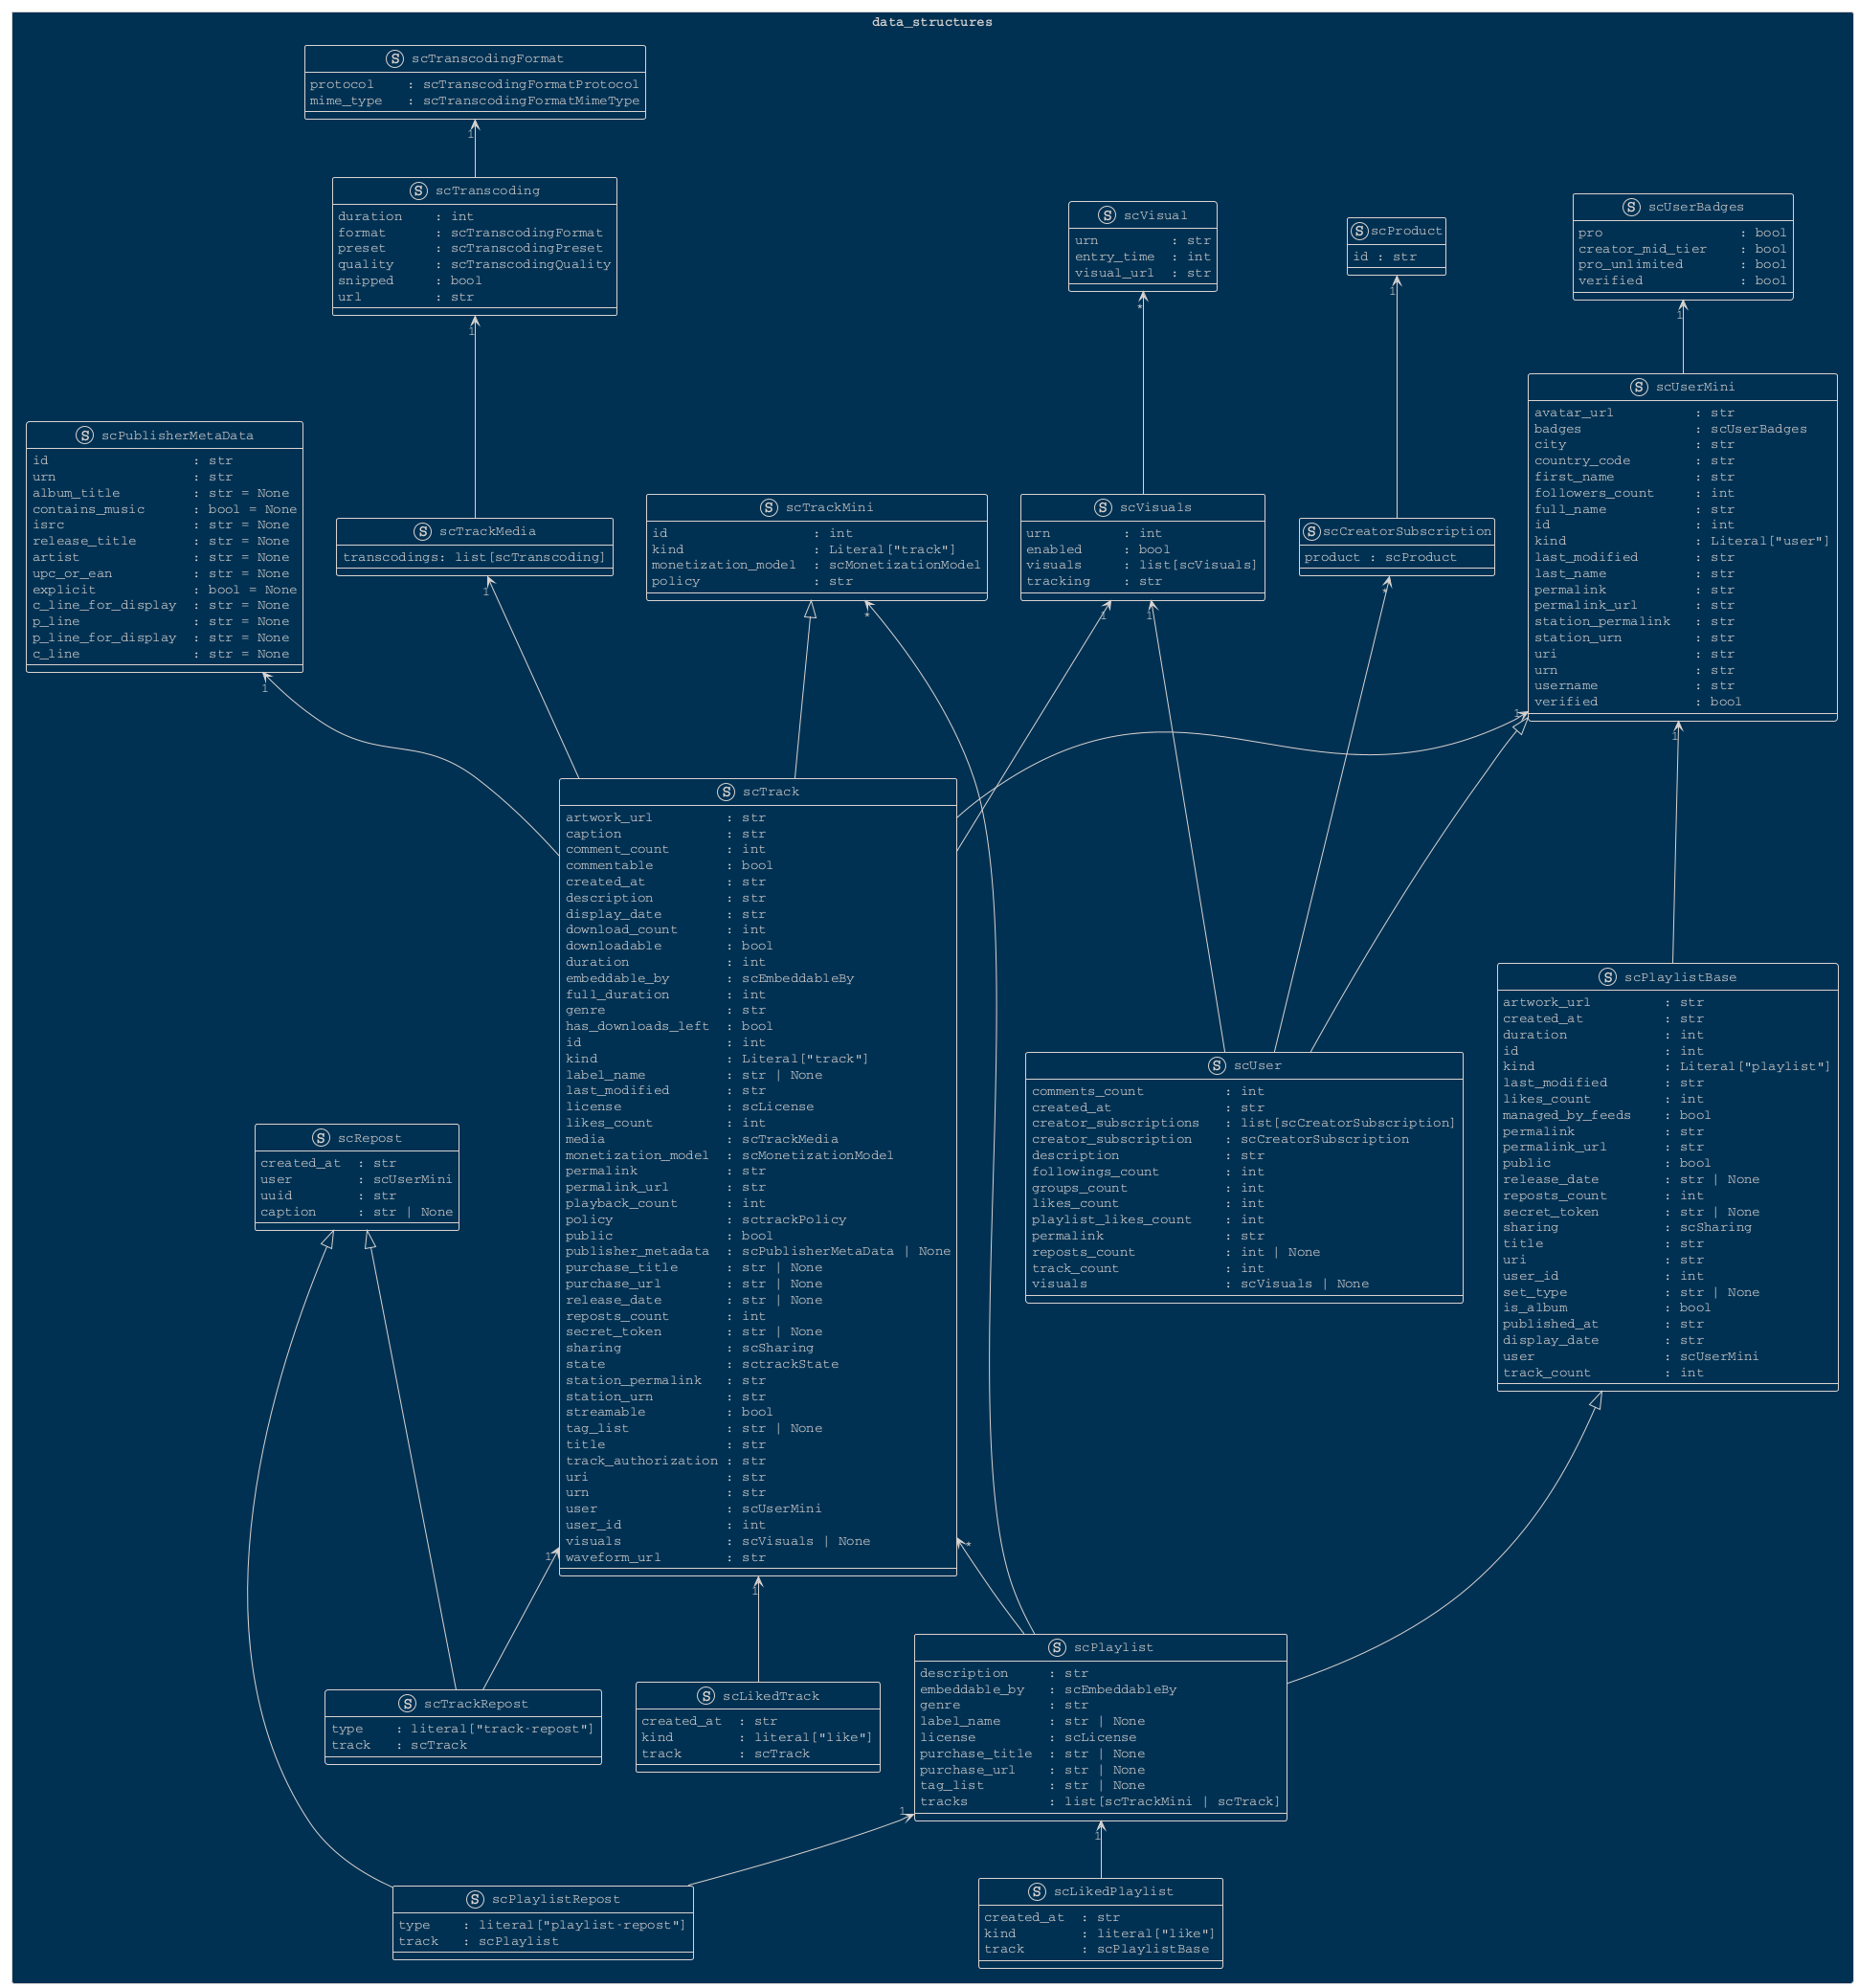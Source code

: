 @startuml dataDiagram
!theme blueprint
skinparam backgroundColor transparent
skinparam defaultFontName courier

package data_structures <<Rectangle>>{
    struct scUserBadges{
        pro                 : bool
        creator_mid_tier    : bool
        pro_unlimited       : bool
        verified            : bool
    }
    struct scProduct{
        id : str
    }
    struct scCreatorSubscription{
        product : scProduct
    }
    struct scVisual{
        urn         : str
        entry_time  : int
        visual_url  : str
    }
    struct scVisuals{
        urn         : int
        enabled     : bool
        visuals     : list[scVisuals]
        tracking    : str
    }
    struct scUserMini{
        avatar_url          : str
        badges              : scUserBadges
        city                : str
        country_code        : str
        first_name          : str
        followers_count     : int
        full_name           : str
        id                  : int
        kind                : Literal["user"]
        last_modified       : str
        last_name           : str
        permalink           : str
        permalink_url       : str
        station_permalink   : str
        station_urn         : str
        uri                 : str
        urn                 : str
        username            : str
        verified            : bool
    }
    struct scUser{
        comments_count          : int
        created_at              : str
        creator_subscriptions   : list[scCreatorSubscription]
        creator_subscription    : scCreatorSubscription
        description             : str
        followings_count        : int
        groups_count            : int
        likes_count             : int
        playlist_likes_count    : int
        permalink               : str
        reposts_count           : int | None
        track_count             : int
        visuals                 : scVisuals | None
    }
    struct scTranscodingFormat{
        protocol    : scTranscodingFormatProtocol
        mime_type   : scTranscodingFormatMimeType
    }
    struct scTranscoding{
        duration    : int
        format      : scTranscodingFormat
        preset      : scTranscodingPreset
        quality     : scTranscodingQuality
        snipped     : bool
        url         : str
    }
    struct scTrackMedia{
        transcodings: list[scTranscoding]
    }
    struct scPublisherMetaData{
        id                  : str
        urn                 : str
        album_title         : str = None
        contains_music      : bool = None
        isrc                : str = None
        release_title       : str = None
        artist              : str = None
        upc_or_ean          : str = None
        explicit            : bool = None
        c_line_for_display  : str = None
        p_line              : str = None
        p_line_for_display  : str = None
        c_line              : str = None
    }
    struct scTrackMini{
        id                  : int
        kind                : Literal["track"]
        monetization_model  : scMonetizationModel
        policy              : str
    }
    struct scTrack{
        artwork_url         : str
        caption             : str
        comment_count       : int
        commentable         : bool
        created_at          : str
        description         : str
        display_date        : str
        download_count      : int
        downloadable        : bool
        duration            : int
        embeddable_by       : scEmbeddableBy
        full_duration       : int
        genre               : str
        has_downloads_left  : bool
        id                  : int
        kind                : Literal["track"]
        label_name          : str | None
        last_modified       : str
        license             : scLicense
        likes_count         : int
        media               : scTrackMedia
        monetization_model  : scMonetizationModel
        permalink           : str
        permalink_url       : str
        playback_count      : int
        policy              : sctrackPolicy
        public              : bool
        publisher_metadata  : scPublisherMetaData | None
        purchase_title      : str | None
        purchase_url        : str | None
        release_date        : str | None
        reposts_count       : int
        secret_token        : str | None
        sharing             : scSharing
        state               : sctrackState
        station_permalink   : str
        station_urn         : str
        streamable          : bool
        tag_list            : str | None
        title               : str
        track_authorization : str
        uri                 : str
        urn                 : str
        user                : scUserMini
        user_id             : int
        visuals             : scVisuals | None
        waveform_url        : str    
    }
    struct scPlaylistBase{
        artwork_url         : str
        created_at          : str
        duration            : int
        id                  : int
        kind                : Literal["playlist"]
        last_modified       : str
        likes_count         : int
        managed_by_feeds    : bool
        permalink           : str
        permalink_url       : str
        public              : bool
        release_date        : str | None
        reposts_count       : int
        secret_token        : str | None
        sharing             : scSharing
        title               : str
        uri                 : str
        user_id             : int
        set_type            : str | None
        is_album            : bool
        published_at        : str
        display_date        : str
        user                : scUserMini
        track_count         : int
    }
    struct scPlaylist{
        description     : str
        embeddable_by   : scEmbeddableBy
        genre           : str
        label_name      : str | None
        license         : scLicense
        purchase_title  : str | None
        purchase_url    : str | None
        tag_list        : str | None
        tracks          : list[scTrackMini | scTrack]
    }
    struct scLikedTrack{
        created_at  : str
        kind        : literal["like"]
        track       : scTrack
    }
    struct scLikedPlaylist{
        created_at  : str
        kind        : literal["like"]
        track       : scPlaylistBase
    }
    struct scRepost{
        created_at  : str
        user        : scUserMini
        uuid        : str
        caption     : str | None
    }
    struct scTrackRepost{
        type    : literal["track-repost"]
        track   : scTrack
    }
    struct scPlaylistRepost{
        type    : literal["playlist-repost"]
        track   : scPlaylist
    }

    scUserBadges    "1"<--  scUserMini
    scUserMini              <|--    scUser
    scCreatorSubscription   "*"<--  scUser
    scProduct               "1"<--  scCreatorSubscription
    scVisuals               "1"<--  scUser
    scVisual                "*"<--  scVisuals

    scUserMini          "1"<--  scTrack
    scTrackMini         <|--    scTrack
    scVisuals           "1"<--  scTrack
    scPublisherMetaData "1"<--  scTrack
    scTrackMedia        "1"<--  scTrack
    scTranscoding       "1"<--  scTrackMedia
    scTranscodingFormat "1"<--  scTranscoding

    scUserMini      "1"<--  scPlaylistBase
    scPlaylistBase  <|--    scPlaylist
    scTrackMini     "*"<--  scPlaylist
    scTrack         "*"<--  scPlaylist

    scTrack     "1"<--  scLikedTrack
    scPlaylist  "1"<--  scLikedPlaylist

    scRepost    <|--    scTrackRepost
    scTrack     "1"<--  scTrackRepost
    scRepost    <|--    scPlaylistRepost
    scPlaylist  "1"<--  scPlaylistRepost
}
@enduml